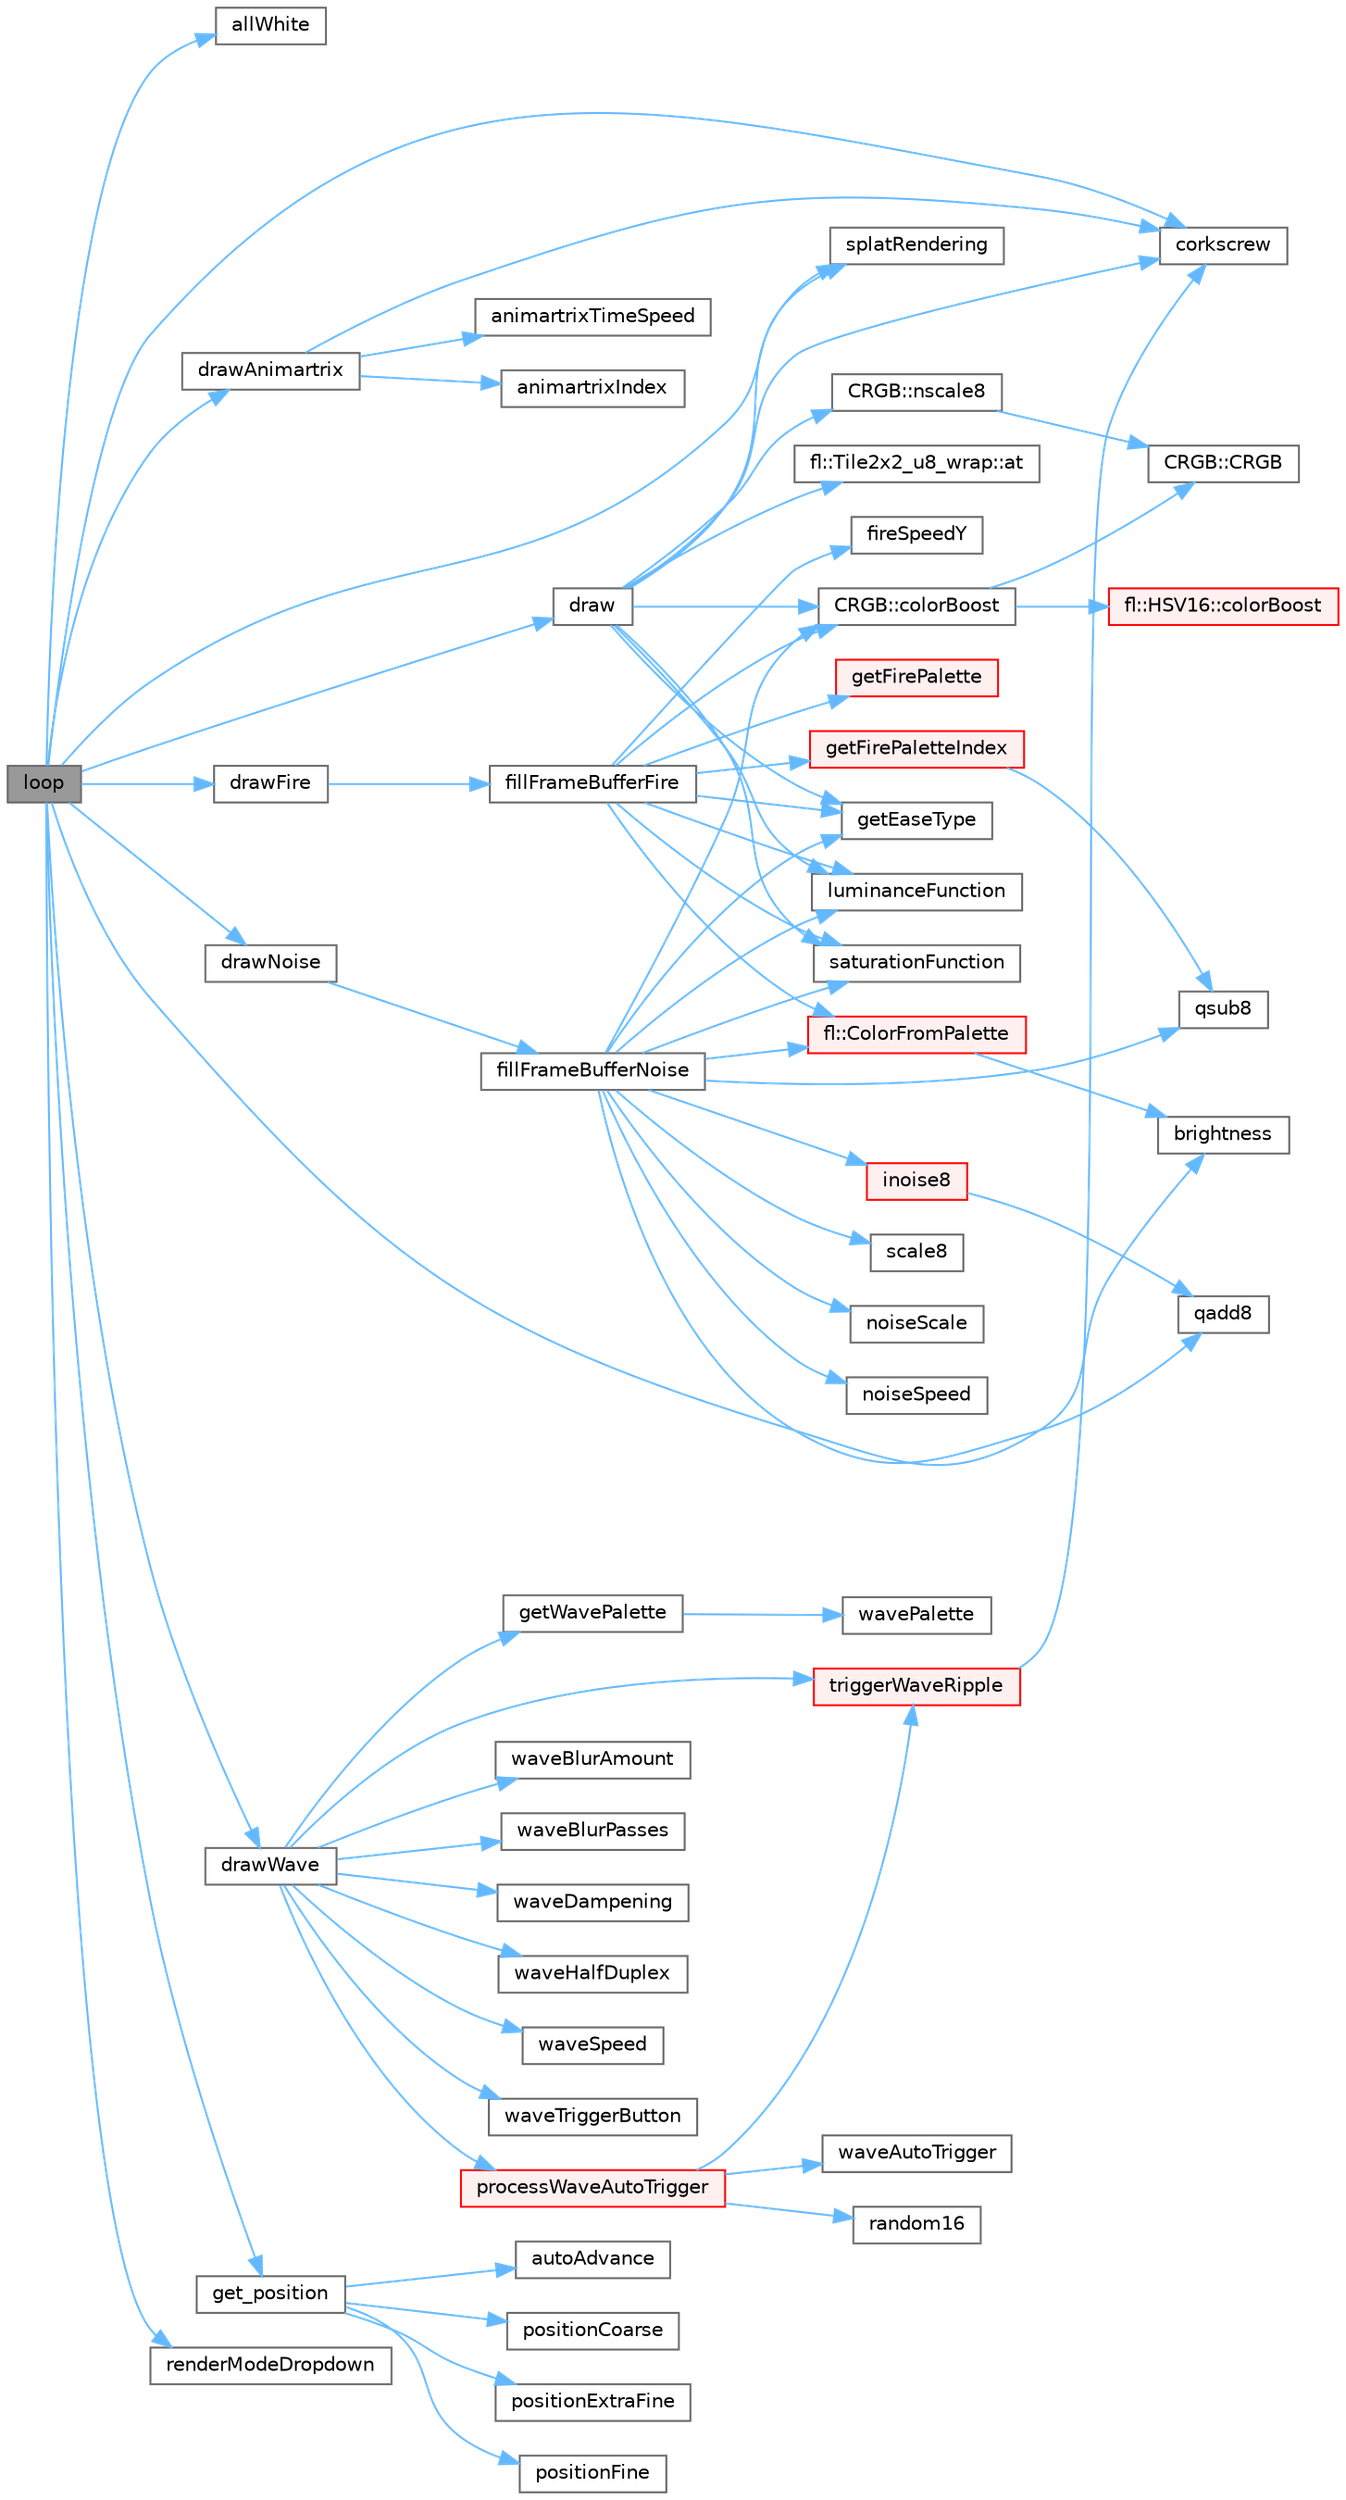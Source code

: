 digraph "loop"
{
 // INTERACTIVE_SVG=YES
 // LATEX_PDF_SIZE
  bgcolor="transparent";
  edge [fontname=Helvetica,fontsize=10,labelfontname=Helvetica,labelfontsize=10];
  node [fontname=Helvetica,fontsize=10,shape=box,height=0.2,width=0.4];
  rankdir="LR";
  Node1 [id="Node000001",label="loop",height=0.2,width=0.4,color="gray40", fillcolor="grey60", style="filled", fontcolor="black",tooltip=" "];
  Node1 -> Node2 [id="edge1_Node000001_Node000002",color="steelblue1",style="solid",tooltip=" "];
  Node2 [id="Node000002",label="allWhite",height=0.2,width=0.4,color="grey40", fillcolor="white", style="filled",URL="$df/d40/examples_2_corkscrew_2corkscrew_8h_a6b0edf558eb1fb3ef62a387c77baf452.html#a6b0edf558eb1fb3ef62a387c77baf452",tooltip=" "];
  Node1 -> Node3 [id="edge2_Node000001_Node000003",color="steelblue1",style="solid",tooltip=" "];
  Node3 [id="Node000003",label="brightness",height=0.2,width=0.4,color="grey40", fillcolor="white", style="filled",URL="$da/dc7/advanced_8h_a96d9503945476f13a97c8f406269fcef.html#a96d9503945476f13a97c8f406269fcef",tooltip=" "];
  Node1 -> Node4 [id="edge3_Node000001_Node000004",color="steelblue1",style="solid",tooltip=" "];
  Node4 [id="Node000004",label="corkscrew",height=0.2,width=0.4,color="grey40", fillcolor="white", style="filled",URL="$df/d40/examples_2_corkscrew_2corkscrew_8h_a3ce1eed35210653027031143f1cc1ef4.html#a3ce1eed35210653027031143f1cc1ef4",tooltip=" "];
  Node1 -> Node5 [id="edge4_Node000001_Node000005",color="steelblue1",style="solid",tooltip=" "];
  Node5 [id="Node000005",label="draw",height=0.2,width=0.4,color="grey40", fillcolor="white", style="filled",URL="$d4/d06/curr_8h_a251ace8542fe093844e4ed2709e8a3d7.html#a251ace8542fe093844e4ed2709e8a3d7",tooltip=" "];
  Node5 -> Node6 [id="edge5_Node000005_Node000006",color="steelblue1",style="solid",tooltip=" "];
  Node6 [id="Node000006",label="fl::Tile2x2_u8_wrap::at",height=0.2,width=0.4,color="grey40", fillcolor="white", style="filled",URL="$df/d21/classfl_1_1_tile2x2__u8__wrap_a706ef3a4bc4a436faa4c253e26768c23.html#a706ef3a4bc4a436faa4c253e26768c23",tooltip=" "];
  Node5 -> Node7 [id="edge6_Node000005_Node000007",color="steelblue1",style="solid",tooltip=" "];
  Node7 [id="Node000007",label="CRGB::colorBoost",height=0.2,width=0.4,color="grey40", fillcolor="white", style="filled",URL="$d7/d82/struct_c_r_g_b_a8b78ce444d74f2bc9e63d83bfd1b17ad.html#a8b78ce444d74f2bc9e63d83bfd1b17ad",tooltip=" "];
  Node7 -> Node8 [id="edge7_Node000007_Node000008",color="steelblue1",style="solid",tooltip=" "];
  Node8 [id="Node000008",label="CRGB::CRGB",height=0.2,width=0.4,color="grey40", fillcolor="white", style="filled",URL="$d7/d82/struct_c_r_g_b_a4b0cc1cfefd9e0c66ea5c6583181df46.html#a4b0cc1cfefd9e0c66ea5c6583181df46",tooltip="Default constructor."];
  Node7 -> Node9 [id="edge8_Node000007_Node000009",color="steelblue1",style="solid",tooltip=" "];
  Node9 [id="Node000009",label="fl::HSV16::colorBoost",height=0.2,width=0.4,color="red", fillcolor="#FFF0F0", style="filled",URL="$d4/d5d/structfl_1_1_h_s_v16_a0bd2c0fc64fc34d573637c10b849c320.html#a0bd2c0fc64fc34d573637c10b849c320",tooltip=" "];
  Node5 -> Node4 [id="edge9_Node000005_Node000004",color="steelblue1",style="solid",tooltip=" "];
  Node5 -> Node28 [id="edge10_Node000005_Node000028",color="steelblue1",style="solid",tooltip=" "];
  Node28 [id="Node000028",label="getEaseType",height=0.2,width=0.4,color="grey40", fillcolor="white", style="filled",URL="$d4/d06/curr_8h_afc36fee082a53fb0053c5ff7d1e8ac17.html#afc36fee082a53fb0053c5ff7d1e8ac17",tooltip=" "];
  Node5 -> Node29 [id="edge11_Node000005_Node000029",color="steelblue1",style="solid",tooltip=" "];
  Node29 [id="Node000029",label="luminanceFunction",height=0.2,width=0.4,color="grey40", fillcolor="white", style="filled",URL="$db/df4/_color_boost_8h_aa22bcb97ca40fd9d6445646fb86ebbe3.html#aa22bcb97ca40fd9d6445646fb86ebbe3",tooltip=" "];
  Node5 -> Node30 [id="edge12_Node000005_Node000030",color="steelblue1",style="solid",tooltip=" "];
  Node30 [id="Node000030",label="CRGB::nscale8",height=0.2,width=0.4,color="grey40", fillcolor="white", style="filled",URL="$d7/d82/struct_c_r_g_b_a271bc2ba8b57b41d0c1cda3eed0eb8da.html#a271bc2ba8b57b41d0c1cda3eed0eb8da",tooltip="Scale down a RGB to N/256ths of its current brightness, using \"plain math\" dimming rules."];
  Node30 -> Node8 [id="edge13_Node000030_Node000008",color="steelblue1",style="solid",tooltip=" "];
  Node5 -> Node31 [id="edge14_Node000005_Node000031",color="steelblue1",style="solid",tooltip=" "];
  Node31 [id="Node000031",label="saturationFunction",height=0.2,width=0.4,color="grey40", fillcolor="white", style="filled",URL="$db/df4/_color_boost_8h_ac483a8d410fef50e841e927b0f6b81af.html#ac483a8d410fef50e841e927b0f6b81af",tooltip=" "];
  Node5 -> Node32 [id="edge15_Node000005_Node000032",color="steelblue1",style="solid",tooltip=" "];
  Node32 [id="Node000032",label="splatRendering",height=0.2,width=0.4,color="grey40", fillcolor="white", style="filled",URL="$df/d40/examples_2_corkscrew_2corkscrew_8h_a5970e5592b757f2043212998e4add619.html#a5970e5592b757f2043212998e4add619",tooltip=" "];
  Node1 -> Node33 [id="edge16_Node000001_Node000033",color="steelblue1",style="solid",tooltip=" "];
  Node33 [id="Node000033",label="drawAnimartrix",height=0.2,width=0.4,color="grey40", fillcolor="white", style="filled",URL="$d4/d06/curr_8h_abc951f5beb7dd71aed4d0a60a30ef5d0.html#abc951f5beb7dd71aed4d0a60a30ef5d0",tooltip=" "];
  Node33 -> Node34 [id="edge17_Node000033_Node000034",color="steelblue1",style="solid",tooltip=" "];
  Node34 [id="Node000034",label="animartrixIndex",height=0.2,width=0.4,color="grey40", fillcolor="white", style="filled",URL="$d4/d06/curr_8h_aa5a49875b0c5fa308520f232213e7009.html#aa5a49875b0c5fa308520f232213e7009",tooltip=" "];
  Node33 -> Node35 [id="edge18_Node000033_Node000035",color="steelblue1",style="solid",tooltip=" "];
  Node35 [id="Node000035",label="animartrixTimeSpeed",height=0.2,width=0.4,color="grey40", fillcolor="white", style="filled",URL="$d4/d06/curr_8h_a8f82799f68d02233b29019293fb7788a.html#a8f82799f68d02233b29019293fb7788a",tooltip=" "];
  Node33 -> Node4 [id="edge19_Node000033_Node000004",color="steelblue1",style="solid",tooltip=" "];
  Node1 -> Node36 [id="edge20_Node000001_Node000036",color="steelblue1",style="solid",tooltip=" "];
  Node36 [id="Node000036",label="drawFire",height=0.2,width=0.4,color="grey40", fillcolor="white", style="filled",URL="$d4/d06/curr_8h_ad5dd16b6abf44e3aad21ce2a4badf906.html#ad5dd16b6abf44e3aad21ce2a4badf906",tooltip=" "];
  Node36 -> Node37 [id="edge21_Node000036_Node000037",color="steelblue1",style="solid",tooltip=" "];
  Node37 [id="Node000037",label="fillFrameBufferFire",height=0.2,width=0.4,color="grey40", fillcolor="white", style="filled",URL="$d4/d06/curr_8h_af9691ba6aeb226dd50626f04206c6e28.html#af9691ba6aeb226dd50626f04206c6e28",tooltip=" "];
  Node37 -> Node7 [id="edge22_Node000037_Node000007",color="steelblue1",style="solid",tooltip=" "];
  Node37 -> Node38 [id="edge23_Node000037_Node000038",color="steelblue1",style="solid",tooltip=" "];
  Node38 [id="Node000038",label="fl::ColorFromPalette",height=0.2,width=0.4,color="red", fillcolor="#FFF0F0", style="filled",URL="$d4/d36/namespacefl_a3d488dd1e2d27e99307310527e51cad3.html#a3d488dd1e2d27e99307310527e51cad3",tooltip=" "];
  Node38 -> Node3 [id="edge24_Node000038_Node000003",color="steelblue1",style="solid",tooltip=" "];
  Node37 -> Node47 [id="edge25_Node000037_Node000047",color="steelblue1",style="solid",tooltip=" "];
  Node47 [id="Node000047",label="fireSpeedY",height=0.2,width=0.4,color="grey40", fillcolor="white", style="filled",URL="$d4/d06/curr_8h_acb7cb9b1c12c56fc523034bf7a3c0caf.html#acb7cb9b1c12c56fc523034bf7a3c0caf",tooltip=" "];
  Node37 -> Node28 [id="edge26_Node000037_Node000028",color="steelblue1",style="solid",tooltip=" "];
  Node37 -> Node48 [id="edge27_Node000037_Node000048",color="steelblue1",style="solid",tooltip=" "];
  Node48 [id="Node000048",label="getFirePalette",height=0.2,width=0.4,color="red", fillcolor="#FFF0F0", style="filled",URL="$d4/d06/curr_8h_a7c7364130874ee24d835a600b36dda98.html#a7c7364130874ee24d835a600b36dda98",tooltip=" "];
  Node37 -> Node50 [id="edge28_Node000037_Node000050",color="steelblue1",style="solid",tooltip=" "];
  Node50 [id="Node000050",label="getFirePaletteIndex",height=0.2,width=0.4,color="red", fillcolor="#FFF0F0", style="filled",URL="$d4/d06/curr_8h_aad1b235b62f5ad63a1ce16192b809770.html#aad1b235b62f5ad63a1ce16192b809770",tooltip=" "];
  Node50 -> Node59 [id="edge29_Node000050_Node000059",color="steelblue1",style="solid",tooltip=" "];
  Node59 [id="Node000059",label="qsub8",height=0.2,width=0.4,color="grey40", fillcolor="white", style="filled",URL="$d5/d98/group___math_gae261576a4c8155d6c0ba8615b2d2ecb3.html#gae261576a4c8155d6c0ba8615b2d2ecb3",tooltip="Subtract one byte from another, saturating at 0x00."];
  Node37 -> Node29 [id="edge30_Node000037_Node000029",color="steelblue1",style="solid",tooltip=" "];
  Node37 -> Node31 [id="edge31_Node000037_Node000031",color="steelblue1",style="solid",tooltip=" "];
  Node1 -> Node60 [id="edge32_Node000001_Node000060",color="steelblue1",style="solid",tooltip=" "];
  Node60 [id="Node000060",label="drawNoise",height=0.2,width=0.4,color="grey40", fillcolor="white", style="filled",URL="$d4/d06/curr_8h_a889977e3c2cad101b68a8c97148ef3c0.html#a889977e3c2cad101b68a8c97148ef3c0",tooltip=" "];
  Node60 -> Node61 [id="edge33_Node000060_Node000061",color="steelblue1",style="solid",tooltip=" "];
  Node61 [id="Node000061",label="fillFrameBufferNoise",height=0.2,width=0.4,color="grey40", fillcolor="white", style="filled",URL="$d4/d06/curr_8h_a27ef46fa8abd1dedd29a3904d81622d2.html#a27ef46fa8abd1dedd29a3904d81622d2",tooltip=" "];
  Node61 -> Node7 [id="edge34_Node000061_Node000007",color="steelblue1",style="solid",tooltip=" "];
  Node61 -> Node38 [id="edge35_Node000061_Node000038",color="steelblue1",style="solid",tooltip=" "];
  Node61 -> Node28 [id="edge36_Node000061_Node000028",color="steelblue1",style="solid",tooltip=" "];
  Node61 -> Node62 [id="edge37_Node000061_Node000062",color="steelblue1",style="solid",tooltip=" "];
  Node62 [id="Node000062",label="inoise8",height=0.2,width=0.4,color="red", fillcolor="#FFF0F0", style="filled",URL="$d8/df9/group___noise_generation_gaa521ccca6038d7b5e881fe2e8f35d3bc.html#gaa521ccca6038d7b5e881fe2e8f35d3bc",tooltip="8-Bit, fixed point implementation of Perlin's noise."];
  Node62 -> Node67 [id="edge38_Node000062_Node000067",color="steelblue1",style="solid",tooltip=" "];
  Node67 [id="Node000067",label="qadd8",height=0.2,width=0.4,color="grey40", fillcolor="white", style="filled",URL="$d5/d98/group___math_ga07133b3085824d0fcd4f5086d286c4b5.html#ga07133b3085824d0fcd4f5086d286c4b5",tooltip="Add one byte to another, saturating at 0xFF."];
  Node61 -> Node29 [id="edge39_Node000061_Node000029",color="steelblue1",style="solid",tooltip=" "];
  Node61 -> Node68 [id="edge40_Node000061_Node000068",color="steelblue1",style="solid",tooltip=" "];
  Node68 [id="Node000068",label="noiseScale",height=0.2,width=0.4,color="grey40", fillcolor="white", style="filled",URL="$d4/d06/curr_8h_a94882b1c47c85111b7d9f6ac696341fe.html#a94882b1c47c85111b7d9f6ac696341fe",tooltip=" "];
  Node61 -> Node69 [id="edge41_Node000061_Node000069",color="steelblue1",style="solid",tooltip=" "];
  Node69 [id="Node000069",label="noiseSpeed",height=0.2,width=0.4,color="grey40", fillcolor="white", style="filled",URL="$d4/d06/curr_8h_aee965a60e0775f9a04e11f85abb08fd4.html#aee965a60e0775f9a04e11f85abb08fd4",tooltip=" "];
  Node61 -> Node67 [id="edge42_Node000061_Node000067",color="steelblue1",style="solid",tooltip=" "];
  Node61 -> Node59 [id="edge43_Node000061_Node000059",color="steelblue1",style="solid",tooltip=" "];
  Node61 -> Node31 [id="edge44_Node000061_Node000031",color="steelblue1",style="solid",tooltip=" "];
  Node61 -> Node46 [id="edge45_Node000061_Node000046",color="steelblue1",style="solid",tooltip=" "];
  Node46 [id="Node000046",label="scale8",height=0.2,width=0.4,color="grey40", fillcolor="white", style="filled",URL="$d0/da8/group___scaling_gad7535ccda9c92470c4e6ee0265585555.html#gad7535ccda9c92470c4e6ee0265585555",tooltip="Scale one byte by a second one, which is treated as the numerator of a fraction whose denominator is ..."];
  Node1 -> Node70 [id="edge46_Node000001_Node000070",color="steelblue1",style="solid",tooltip=" "];
  Node70 [id="Node000070",label="drawWave",height=0.2,width=0.4,color="grey40", fillcolor="white", style="filled",URL="$d4/d06/curr_8h_a4b2149c246013cb6bcde35e7bc4bf332.html#a4b2149c246013cb6bcde35e7bc4bf332",tooltip=" "];
  Node70 -> Node71 [id="edge47_Node000070_Node000071",color="steelblue1",style="solid",tooltip=" "];
  Node71 [id="Node000071",label="getWavePalette",height=0.2,width=0.4,color="grey40", fillcolor="white", style="filled",URL="$d4/d06/curr_8h_ab1215b74dd6463248de143f1d281c39b.html#ab1215b74dd6463248de143f1d281c39b",tooltip=" "];
  Node71 -> Node72 [id="edge48_Node000071_Node000072",color="steelblue1",style="solid",tooltip=" "];
  Node72 [id="Node000072",label="wavePalette",height=0.2,width=0.4,color="grey40", fillcolor="white", style="filled",URL="$d4/d06/curr_8h_ad324268bf9b662f9320bf42c8d611ed3.html#ad324268bf9b662f9320bf42c8d611ed3",tooltip=" "];
  Node70 -> Node73 [id="edge49_Node000070_Node000073",color="steelblue1",style="solid",tooltip=" "];
  Node73 [id="Node000073",label="processWaveAutoTrigger",height=0.2,width=0.4,color="red", fillcolor="#FFF0F0", style="filled",URL="$d4/d06/curr_8h_a85b6d2ee052b034ecc0b34171af3c290.html#a85b6d2ee052b034ecc0b34171af3c290",tooltip=" "];
  Node73 -> Node74 [id="edge50_Node000073_Node000074",color="steelblue1",style="solid",tooltip=" "];
  Node74 [id="Node000074",label="random16",height=0.2,width=0.4,color="grey40", fillcolor="white", style="filled",URL="$d2/d0d/group___random_ga17034d936ef716efe820e11c1df043b0.html#ga17034d936ef716efe820e11c1df043b0",tooltip="Generate a 16-bit random number."];
  Node73 -> Node75 [id="edge51_Node000073_Node000075",color="steelblue1",style="solid",tooltip=" "];
  Node75 [id="Node000075",label="triggerWaveRipple",height=0.2,width=0.4,color="red", fillcolor="#FFF0F0", style="filled",URL="$d4/d06/curr_8h_a5dc08f8e3d58e4fd7f9e3cec7509983c.html#a5dc08f8e3d58e4fd7f9e3cec7509983c",tooltip=" "];
  Node75 -> Node4 [id="edge52_Node000075_Node000004",color="steelblue1",style="solid",tooltip=" "];
  Node73 -> Node77 [id="edge53_Node000073_Node000077",color="steelblue1",style="solid",tooltip=" "];
  Node77 [id="Node000077",label="waveAutoTrigger",height=0.2,width=0.4,color="grey40", fillcolor="white", style="filled",URL="$d4/d06/curr_8h_aabd0b06f37678a5955f05cec01cca099.html#aabd0b06f37678a5955f05cec01cca099",tooltip=" "];
  Node70 -> Node75 [id="edge54_Node000070_Node000075",color="steelblue1",style="solid",tooltip=" "];
  Node70 -> Node79 [id="edge55_Node000070_Node000079",color="steelblue1",style="solid",tooltip=" "];
  Node79 [id="Node000079",label="waveBlurAmount",height=0.2,width=0.4,color="grey40", fillcolor="white", style="filled",URL="$d4/d06/curr_8h_a24e3cf92199be932c6a4ecedafa4a86a.html#a24e3cf92199be932c6a4ecedafa4a86a",tooltip=" "];
  Node70 -> Node80 [id="edge56_Node000070_Node000080",color="steelblue1",style="solid",tooltip=" "];
  Node80 [id="Node000080",label="waveBlurPasses",height=0.2,width=0.4,color="grey40", fillcolor="white", style="filled",URL="$d4/d06/curr_8h_afe6e78d2a1ee6675a406f1f3062a97c9.html#afe6e78d2a1ee6675a406f1f3062a97c9",tooltip=" "];
  Node70 -> Node81 [id="edge57_Node000070_Node000081",color="steelblue1",style="solid",tooltip=" "];
  Node81 [id="Node000081",label="waveDampening",height=0.2,width=0.4,color="grey40", fillcolor="white", style="filled",URL="$d4/d06/curr_8h_a7359c33e61c63f0b1c5c8d38a3a68f0a.html#a7359c33e61c63f0b1c5c8d38a3a68f0a",tooltip=" "];
  Node70 -> Node82 [id="edge58_Node000070_Node000082",color="steelblue1",style="solid",tooltip=" "];
  Node82 [id="Node000082",label="waveHalfDuplex",height=0.2,width=0.4,color="grey40", fillcolor="white", style="filled",URL="$d4/d06/curr_8h_aa80a7e50fd6bf2c5719570524c193844.html#aa80a7e50fd6bf2c5719570524c193844",tooltip=" "];
  Node70 -> Node83 [id="edge59_Node000070_Node000083",color="steelblue1",style="solid",tooltip=" "];
  Node83 [id="Node000083",label="waveSpeed",height=0.2,width=0.4,color="grey40", fillcolor="white", style="filled",URL="$d4/d06/curr_8h_aa0514ec020f07c5ed4f3368ad9d2b1d8.html#aa0514ec020f07c5ed4f3368ad9d2b1d8",tooltip=" "];
  Node70 -> Node84 [id="edge60_Node000070_Node000084",color="steelblue1",style="solid",tooltip=" "];
  Node84 [id="Node000084",label="waveTriggerButton",height=0.2,width=0.4,color="grey40", fillcolor="white", style="filled",URL="$d4/d06/curr_8h_adcf5b094e3b059e9711399846132ed69.html#adcf5b094e3b059e9711399846132ed69",tooltip=" "];
  Node1 -> Node85 [id="edge61_Node000001_Node000085",color="steelblue1",style="solid",tooltip=" "];
  Node85 [id="Node000085",label="get_position",height=0.2,width=0.4,color="grey40", fillcolor="white", style="filled",URL="$d4/d06/curr_8h_a2242e5d85f2e458d4a9de6da98115976.html#a2242e5d85f2e458d4a9de6da98115976",tooltip=" "];
  Node85 -> Node86 [id="edge62_Node000085_Node000086",color="steelblue1",style="solid",tooltip=" "];
  Node86 [id="Node000086",label="autoAdvance",height=0.2,width=0.4,color="grey40", fillcolor="white", style="filled",URL="$d4/d06/curr_8h_adb7515ab6e00450c3b4c4db3796108c9.html#adb7515ab6e00450c3b4c4db3796108c9",tooltip=" "];
  Node85 -> Node87 [id="edge63_Node000085_Node000087",color="steelblue1",style="solid",tooltip=" "];
  Node87 [id="Node000087",label="positionCoarse",height=0.2,width=0.4,color="grey40", fillcolor="white", style="filled",URL="$d4/d06/curr_8h_a59a42ab8bc9f9fb9c5406d989efed11e.html#a59a42ab8bc9f9fb9c5406d989efed11e",tooltip=" "];
  Node85 -> Node88 [id="edge64_Node000085_Node000088",color="steelblue1",style="solid",tooltip=" "];
  Node88 [id="Node000088",label="positionExtraFine",height=0.2,width=0.4,color="grey40", fillcolor="white", style="filled",URL="$d4/d06/curr_8h_aec36976757dc60bae5cdf548d1a449df.html#aec36976757dc60bae5cdf548d1a449df",tooltip=" "];
  Node85 -> Node89 [id="edge65_Node000085_Node000089",color="steelblue1",style="solid",tooltip=" "];
  Node89 [id="Node000089",label="positionFine",height=0.2,width=0.4,color="grey40", fillcolor="white", style="filled",URL="$d4/d06/curr_8h_ad70f134c38b0bb72c3cc13827af41589.html#ad70f134c38b0bb72c3cc13827af41589",tooltip=" "];
  Node1 -> Node90 [id="edge66_Node000001_Node000090",color="steelblue1",style="solid",tooltip=" "];
  Node90 [id="Node000090",label="renderModeDropdown",height=0.2,width=0.4,color="grey40", fillcolor="white", style="filled",URL="$d4/d06/curr_8h_a6dfbe3d0688bd4f6556640a0344126e9.html#a6dfbe3d0688bd4f6556640a0344126e9",tooltip=" "];
  Node1 -> Node32 [id="edge67_Node000001_Node000032",color="steelblue1",style="solid",tooltip=" "];
}
